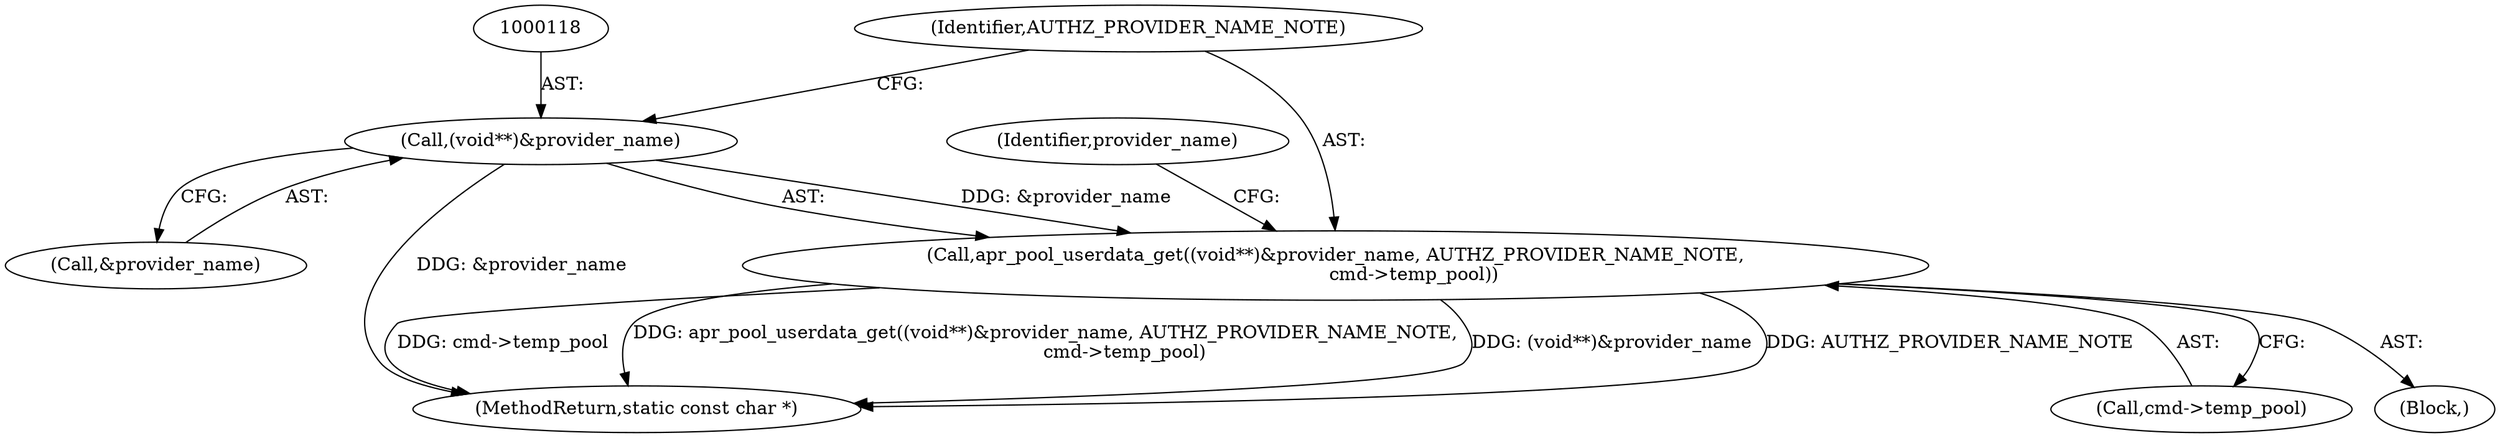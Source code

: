 digraph "0_httpd_3f1693d558d0758f829c8b53993f1749ddf6ffcb_0@pointer" {
"1000117" [label="(Call,(void**)&provider_name)"];
"1000116" [label="(Call,apr_pool_userdata_get((void**)&provider_name, AUTHZ_PROVIDER_NAME_NOTE,\n                           cmd->temp_pool))"];
"1000116" [label="(Call,apr_pool_userdata_get((void**)&provider_name, AUTHZ_PROVIDER_NAME_NOTE,\n                           cmd->temp_pool))"];
"1000117" [label="(Call,(void**)&provider_name)"];
"1000122" [label="(Call,cmd->temp_pool)"];
"1000119" [label="(Call,&provider_name)"];
"1000182" [label="(MethodReturn,static const char *)"];
"1000121" [label="(Identifier,AUTHZ_PROVIDER_NAME_NOTE)"];
"1000104" [label="(Block,)"];
"1000127" [label="(Identifier,provider_name)"];
"1000117" -> "1000116"  [label="AST: "];
"1000117" -> "1000119"  [label="CFG: "];
"1000118" -> "1000117"  [label="AST: "];
"1000119" -> "1000117"  [label="AST: "];
"1000121" -> "1000117"  [label="CFG: "];
"1000117" -> "1000182"  [label="DDG: &provider_name"];
"1000117" -> "1000116"  [label="DDG: &provider_name"];
"1000116" -> "1000104"  [label="AST: "];
"1000116" -> "1000122"  [label="CFG: "];
"1000121" -> "1000116"  [label="AST: "];
"1000122" -> "1000116"  [label="AST: "];
"1000127" -> "1000116"  [label="CFG: "];
"1000116" -> "1000182"  [label="DDG: (void**)&provider_name"];
"1000116" -> "1000182"  [label="DDG: AUTHZ_PROVIDER_NAME_NOTE"];
"1000116" -> "1000182"  [label="DDG: cmd->temp_pool"];
"1000116" -> "1000182"  [label="DDG: apr_pool_userdata_get((void**)&provider_name, AUTHZ_PROVIDER_NAME_NOTE,\n                           cmd->temp_pool)"];
}
